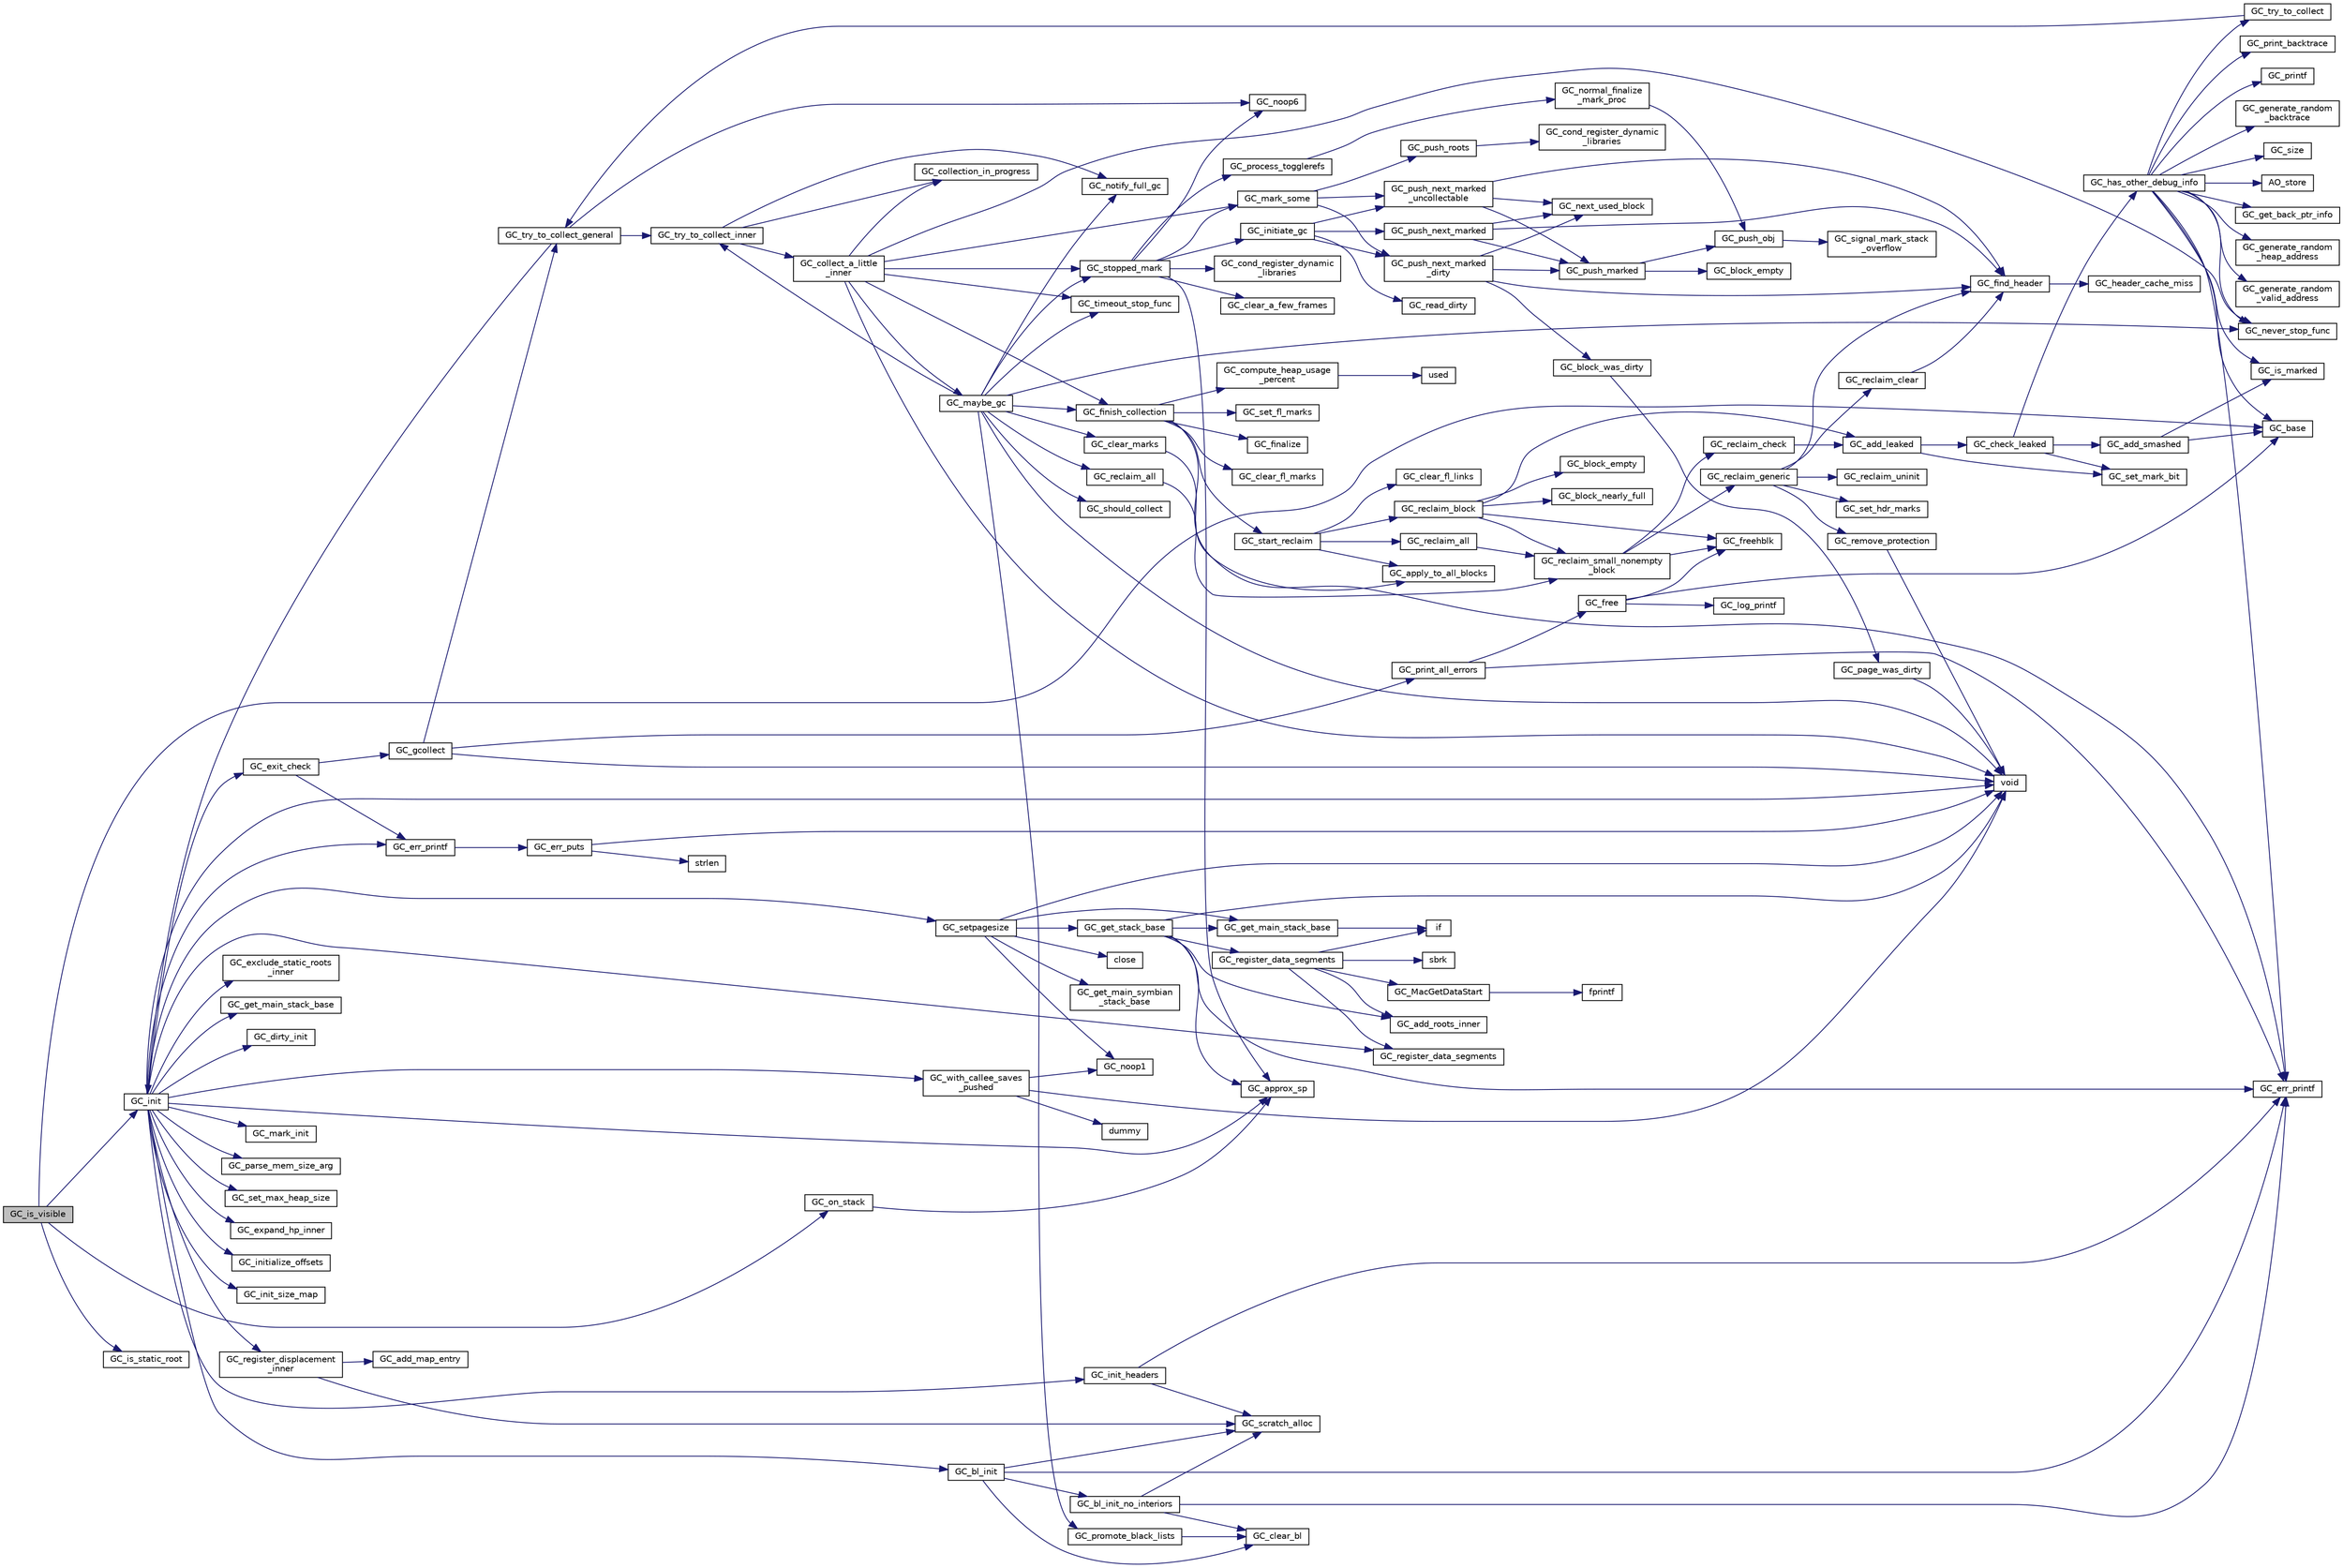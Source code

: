 digraph "GC_is_visible"
{
  edge [fontname="Helvetica",fontsize="10",labelfontname="Helvetica",labelfontsize="10"];
  node [fontname="Helvetica",fontsize="10",shape=record];
  rankdir="LR";
  Node2257 [label="GC_is_visible",height=0.2,width=0.4,color="black", fillcolor="grey75", style="filled", fontcolor="black"];
  Node2257 -> Node2258 [color="midnightblue",fontsize="10",style="solid",fontname="Helvetica"];
  Node2258 [label="GC_init",height=0.2,width=0.4,color="black", fillcolor="white", style="filled",URL="$d0/daa/gc_8h.html#a16a0e282a07c598595436b79e88d6e00"];
  Node2258 -> Node2259 [color="midnightblue",fontsize="10",style="solid",fontname="Helvetica"];
  Node2259 [label="void",height=0.2,width=0.4,color="black", fillcolor="white", style="filled",URL="$d0/daa/gc_8h.html#a7e0f997409f0b1753e44b648fcd6fc39"];
  Node2258 -> Node2260 [color="midnightblue",fontsize="10",style="solid",fontname="Helvetica"];
  Node2260 [label="GC_setpagesize",height=0.2,width=0.4,color="black", fillcolor="white", style="filled",URL="$dd/d79/gc__priv_8h.html#a69f36e8eacdbd088bfd0fe6b8187d13f"];
  Node2260 -> Node2261 [color="midnightblue",fontsize="10",style="solid",fontname="Helvetica"];
  Node2261 [label="GC_get_stack_base",height=0.2,width=0.4,color="black", fillcolor="white", style="filled",URL="$d2/d3c/os__dep_8c.html#a09251998bd28d60637173777b72fec2f"];
  Node2261 -> Node2262 [color="midnightblue",fontsize="10",style="solid",fontname="Helvetica"];
  Node2262 [label="GC_get_main_stack_base",height=0.2,width=0.4,color="black", fillcolor="white", style="filled",URL="$d2/d3c/os__dep_8c.html#af9cca322f452a3242d4ddae4f582ace7"];
  Node2262 -> Node2263 [color="midnightblue",fontsize="10",style="solid",fontname="Helvetica"];
  Node2263 [label="if",height=0.2,width=0.4,color="black", fillcolor="white", style="filled",URL="$dc/ddc/3rd_party_2flex-2_85_835_2parse_8c.html#a5468319b5337c3d6192d299ceb3062fc"];
  Node2261 -> Node2264 [color="midnightblue",fontsize="10",style="solid",fontname="Helvetica"];
  Node2264 [label="GC_approx_sp",height=0.2,width=0.4,color="black", fillcolor="white", style="filled",URL="$dd/d79/gc__priv_8h.html#a63ad3c8487c6bdefff474f15bb986e81"];
  Node2261 -> Node2265 [color="midnightblue",fontsize="10",style="solid",fontname="Helvetica"];
  Node2265 [label="GC_register_data_segments",height=0.2,width=0.4,color="black", fillcolor="white", style="filled",URL="$d2/d3c/os__dep_8c.html#a3d0d3f82fd76148cd7432d53d70b1fc6"];
  Node2265 -> Node2263 [color="midnightblue",fontsize="10",style="solid",fontname="Helvetica"];
  Node2265 -> Node2266 [color="midnightblue",fontsize="10",style="solid",fontname="Helvetica"];
  Node2266 [label="GC_register_data_segments",height=0.2,width=0.4,color="black", fillcolor="white", style="filled",URL="$df/db9/_amiga_o_s_8c.html#a3d0d3f82fd76148cd7432d53d70b1fc6"];
  Node2265 -> Node2267 [color="midnightblue",fontsize="10",style="solid",fontname="Helvetica"];
  Node2267 [label="GC_add_roots_inner",height=0.2,width=0.4,color="black", fillcolor="white", style="filled",URL="$dd/d79/gc__priv_8h.html#a75a78418f0a04f04ffd9edd82461f646"];
  Node2265 -> Node2268 [color="midnightblue",fontsize="10",style="solid",fontname="Helvetica"];
  Node2268 [label="sbrk",height=0.2,width=0.4,color="black", fillcolor="white", style="filled",URL="$d4/d98/g_09_09malloc_8c.html#af449de63ece64281502c546e6c491cc3"];
  Node2265 -> Node2269 [color="midnightblue",fontsize="10",style="solid",fontname="Helvetica"];
  Node2269 [label="GC_MacGetDataStart",height=0.2,width=0.4,color="black", fillcolor="white", style="filled",URL="$de/d92/_mac_o_s_8c.html#af0f592ca26979a59bef5485b6b146f17"];
  Node2269 -> Node2270 [color="midnightblue",fontsize="10",style="solid",fontname="Helvetica"];
  Node2270 [label="fprintf",height=0.2,width=0.4,color="black", fillcolor="white", style="filled",URL="$d2/d8c/examplehs038_8m.html#ae272956ea74f28b2f067d455fead331f"];
  Node2261 -> Node2271 [color="midnightblue",fontsize="10",style="solid",fontname="Helvetica"];
  Node2271 [label="GC_err_printf",height=0.2,width=0.4,color="black", fillcolor="white", style="filled",URL="$dd/d79/gc__priv_8h.html#a515817b1cc28538efe42e953361e6cb1"];
  Node2261 -> Node2267 [color="midnightblue",fontsize="10",style="solid",fontname="Helvetica"];
  Node2261 -> Node2259 [color="midnightblue",fontsize="10",style="solid",fontname="Helvetica"];
  Node2260 -> Node2259 [color="midnightblue",fontsize="10",style="solid",fontname="Helvetica"];
  Node2260 -> Node2272 [color="midnightblue",fontsize="10",style="solid",fontname="Helvetica"];
  Node2272 [label="GC_noop1",height=0.2,width=0.4,color="black", fillcolor="white", style="filled",URL="$d0/daa/gc_8h.html#a233015def2a1752a7feb7c81d34f89e6"];
  Node2260 -> Node2273 [color="midnightblue",fontsize="10",style="solid",fontname="Helvetica"];
  Node2273 [label="close",height=0.2,width=0.4,color="black", fillcolor="white", style="filled",URL="$de/def/kim__info_8m.html#aff74ba1ae73082324b3adcbdd8d78860"];
  Node2260 -> Node2262 [color="midnightblue",fontsize="10",style="solid",fontname="Helvetica"];
  Node2260 -> Node2274 [color="midnightblue",fontsize="10",style="solid",fontname="Helvetica"];
  Node2274 [label="GC_get_main_symbian\l_stack_base",height=0.2,width=0.4,color="black", fillcolor="white", style="filled",URL="$df/dac/symbian_8cpp.html#a4abe4d117f7529e3efefad688145a791"];
  Node2258 -> Node2275 [color="midnightblue",fontsize="10",style="solid",fontname="Helvetica"];
  Node2275 [label="GC_err_printf",height=0.2,width=0.4,color="black", fillcolor="white", style="filled",URL="$de/dd3/gc_2misc_8c.html#a65add866e165472e33077885ab5cb57d"];
  Node2275 -> Node2276 [color="midnightblue",fontsize="10",style="solid",fontname="Helvetica"];
  Node2276 [label="GC_err_puts",height=0.2,width=0.4,color="black", fillcolor="white", style="filled",URL="$de/dd3/gc_2misc_8c.html#ac8e0ae3d9050e13056af620d0395c587"];
  Node2276 -> Node2259 [color="midnightblue",fontsize="10",style="solid",fontname="Helvetica"];
  Node2276 -> Node2277 [color="midnightblue",fontsize="10",style="solid",fontname="Helvetica"];
  Node2277 [label="strlen",height=0.2,width=0.4,color="black", fillcolor="white", style="filled",URL="$d7/d57/iregex_8c.html#a492442620ce65db20fe7297b43cbca65"];
  Node2258 -> Node2278 [color="midnightblue",fontsize="10",style="solid",fontname="Helvetica"];
  Node2278 [label="GC_exclude_static_roots\l_inner",height=0.2,width=0.4,color="black", fillcolor="white", style="filled",URL="$dd/d79/gc__priv_8h.html#a9de5e042f9c16b0710e64611cfa92539"];
  Node2258 -> Node2279 [color="midnightblue",fontsize="10",style="solid",fontname="Helvetica"];
  Node2279 [label="GC_get_main_stack_base",height=0.2,width=0.4,color="black", fillcolor="white", style="filled",URL="$df/db9/_amiga_o_s_8c.html#af9cca322f452a3242d4ddae4f582ace7"];
  Node2258 -> Node2264 [color="midnightblue",fontsize="10",style="solid",fontname="Helvetica"];
  Node2258 -> Node2280 [color="midnightblue",fontsize="10",style="solid",fontname="Helvetica"];
  Node2280 [label="GC_dirty_init",height=0.2,width=0.4,color="black", fillcolor="white", style="filled",URL="$dd/d79/gc__priv_8h.html#a29a51493303bec3663137cb9ca6d2343"];
  Node2258 -> Node2266 [color="midnightblue",fontsize="10",style="solid",fontname="Helvetica"];
  Node2258 -> Node2281 [color="midnightblue",fontsize="10",style="solid",fontname="Helvetica"];
  Node2281 [label="GC_init_headers",height=0.2,width=0.4,color="black", fillcolor="white", style="filled",URL="$d2/d22/headers_8c.html#ab7801e7a7fe68245da22dff8da4dfa63"];
  Node2281 -> Node2282 [color="midnightblue",fontsize="10",style="solid",fontname="Helvetica"];
  Node2282 [label="GC_scratch_alloc",height=0.2,width=0.4,color="black", fillcolor="white", style="filled",URL="$d2/d22/headers_8c.html#ad4012dbe01b6c85c8c21b76e5d42b460"];
  Node2281 -> Node2271 [color="midnightblue",fontsize="10",style="solid",fontname="Helvetica"];
  Node2258 -> Node2283 [color="midnightblue",fontsize="10",style="solid",fontname="Helvetica"];
  Node2283 [label="GC_bl_init",height=0.2,width=0.4,color="black", fillcolor="white", style="filled",URL="$db/d5f/blacklst_8c.html#af4183eead1835a06b5062b1a9980df57"];
  Node2283 -> Node2284 [color="midnightblue",fontsize="10",style="solid",fontname="Helvetica"];
  Node2284 [label="GC_bl_init_no_interiors",height=0.2,width=0.4,color="black", fillcolor="white", style="filled",URL="$db/d5f/blacklst_8c.html#aa959cb7ecd954c5ce71a307a95e917b0"];
  Node2284 -> Node2282 [color="midnightblue",fontsize="10",style="solid",fontname="Helvetica"];
  Node2284 -> Node2271 [color="midnightblue",fontsize="10",style="solid",fontname="Helvetica"];
  Node2284 -> Node2285 [color="midnightblue",fontsize="10",style="solid",fontname="Helvetica"];
  Node2285 [label="GC_clear_bl",height=0.2,width=0.4,color="black", fillcolor="white", style="filled",URL="$db/d5f/blacklst_8c.html#abffd8217465e2a2af662066fae2c46b3"];
  Node2283 -> Node2282 [color="midnightblue",fontsize="10",style="solid",fontname="Helvetica"];
  Node2283 -> Node2271 [color="midnightblue",fontsize="10",style="solid",fontname="Helvetica"];
  Node2283 -> Node2285 [color="midnightblue",fontsize="10",style="solid",fontname="Helvetica"];
  Node2258 -> Node2286 [color="midnightblue",fontsize="10",style="solid",fontname="Helvetica"];
  Node2286 [label="GC_mark_init",height=0.2,width=0.4,color="black", fillcolor="white", style="filled",URL="$dd/d79/gc__priv_8h.html#a64108c12ea06e23af7be1d9c872be526"];
  Node2258 -> Node2287 [color="midnightblue",fontsize="10",style="solid",fontname="Helvetica"];
  Node2287 [label="GC_parse_mem_size_arg",height=0.2,width=0.4,color="black", fillcolor="white", style="filled",URL="$de/dd3/gc_2misc_8c.html#ad6fefa01e4246ef7c4658456d0c8d51c"];
  Node2258 -> Node2288 [color="midnightblue",fontsize="10",style="solid",fontname="Helvetica"];
  Node2288 [label="GC_set_max_heap_size",height=0.2,width=0.4,color="black", fillcolor="white", style="filled",URL="$d9/d39/alloc_8c.html#a19ab7146b88522de1093da71555be260"];
  Node2258 -> Node2289 [color="midnightblue",fontsize="10",style="solid",fontname="Helvetica"];
  Node2289 [label="GC_expand_hp_inner",height=0.2,width=0.4,color="black", fillcolor="white", style="filled",URL="$d9/d39/alloc_8c.html#ac5bcf928b3ddcd0be79f3b8e276ecb5c"];
  Node2258 -> Node2290 [color="midnightblue",fontsize="10",style="solid",fontname="Helvetica"];
  Node2290 [label="GC_initialize_offsets",height=0.2,width=0.4,color="black", fillcolor="white", style="filled",URL="$dd/d79/gc__priv_8h.html#abbd44583f2d985e9a2eb30303beb8f97"];
  Node2258 -> Node2291 [color="midnightblue",fontsize="10",style="solid",fontname="Helvetica"];
  Node2291 [label="GC_register_displacement\l_inner",height=0.2,width=0.4,color="black", fillcolor="white", style="filled",URL="$dd/d79/gc__priv_8h.html#a2a2204a2386781556aa1d3d70eb9bd04"];
  Node2291 -> Node2292 [color="midnightblue",fontsize="10",style="solid",fontname="Helvetica"];
  Node2292 [label="GC_add_map_entry",height=0.2,width=0.4,color="black", fillcolor="white", style="filled",URL="$dd/d79/gc__priv_8h.html#ac2326c77652399203efc82c6b971dc4e"];
  Node2291 -> Node2282 [color="midnightblue",fontsize="10",style="solid",fontname="Helvetica"];
  Node2258 -> Node2293 [color="midnightblue",fontsize="10",style="solid",fontname="Helvetica"];
  Node2293 [label="GC_init_size_map",height=0.2,width=0.4,color="black", fillcolor="white", style="filled",URL="$de/dd3/gc_2misc_8c.html#a8630ca36a509b7a5b0ff5091b59f261a"];
  Node2258 -> Node2294 [color="midnightblue",fontsize="10",style="solid",fontname="Helvetica"];
  Node2294 [label="GC_with_callee_saves\l_pushed",height=0.2,width=0.4,color="black", fillcolor="white", style="filled",URL="$dd/d79/gc__priv_8h.html#a6af56dbaf871f19819e42a5445771613"];
  Node2294 -> Node2295 [color="midnightblue",fontsize="10",style="solid",fontname="Helvetica"];
  Node2295 [label="dummy",height=0.2,width=0.4,color="black", fillcolor="white", style="filled",URL="$d7/d6b/ipoma-dummy_8f.html#a14e68597ab81208552434ccd2a9e8f4f"];
  Node2294 -> Node2272 [color="midnightblue",fontsize="10",style="solid",fontname="Helvetica"];
  Node2294 -> Node2259 [color="midnightblue",fontsize="10",style="solid",fontname="Helvetica"];
  Node2258 -> Node2296 [color="midnightblue",fontsize="10",style="solid",fontname="Helvetica"];
  Node2296 [label="GC_exit_check",height=0.2,width=0.4,color="black", fillcolor="white", style="filled",URL="$de/dd3/gc_2misc_8c.html#aebed0843915f857a3004b0b9fc88846e"];
  Node2296 -> Node2297 [color="midnightblue",fontsize="10",style="solid",fontname="Helvetica"];
  Node2297 [label="GC_gcollect",height=0.2,width=0.4,color="black", fillcolor="white", style="filled",URL="$d9/d39/alloc_8c.html#a726a8653def8e4e16be7e29c7617c7d5"];
  Node2297 -> Node2259 [color="midnightblue",fontsize="10",style="solid",fontname="Helvetica"];
  Node2297 -> Node2298 [color="midnightblue",fontsize="10",style="solid",fontname="Helvetica"];
  Node2298 [label="GC_try_to_collect_general",height=0.2,width=0.4,color="black", fillcolor="white", style="filled",URL="$d9/d39/alloc_8c.html#a70b496ceee236d78b93b578c73695d6a"];
  Node2298 -> Node2258 [color="midnightblue",fontsize="10",style="solid",fontname="Helvetica"];
  Node2298 -> Node2299 [color="midnightblue",fontsize="10",style="solid",fontname="Helvetica"];
  Node2299 [label="GC_noop6",height=0.2,width=0.4,color="black", fillcolor="white", style="filled",URL="$dd/d79/gc__priv_8h.html#acb8ad0deabff4b0f2dd9dda6c7bd7190"];
  Node2298 -> Node2300 [color="midnightblue",fontsize="10",style="solid",fontname="Helvetica"];
  Node2300 [label="GC_try_to_collect_inner",height=0.2,width=0.4,color="black", fillcolor="white", style="filled",URL="$d9/d39/alloc_8c.html#a2add6e03db26dd061369fb1116eae67d"];
  Node2300 -> Node2301 [color="midnightblue",fontsize="10",style="solid",fontname="Helvetica"];
  Node2301 [label="GC_collection_in_progress",height=0.2,width=0.4,color="black", fillcolor="white", style="filled",URL="$dd/d79/gc__priv_8h.html#a0784f4bbd76df30f0d547e848e570d75"];
  Node2300 -> Node2302 [color="midnightblue",fontsize="10",style="solid",fontname="Helvetica"];
  Node2302 [label="GC_collect_a_little\l_inner",height=0.2,width=0.4,color="black", fillcolor="white", style="filled",URL="$d9/d39/alloc_8c.html#aa4521e4ff77319368671db2f7cc56ca4"];
  Node2302 -> Node2301 [color="midnightblue",fontsize="10",style="solid",fontname="Helvetica"];
  Node2302 -> Node2303 [color="midnightblue",fontsize="10",style="solid",fontname="Helvetica"];
  Node2303 [label="GC_mark_some",height=0.2,width=0.4,color="black", fillcolor="white", style="filled",URL="$dd/d79/gc__priv_8h.html#abc58b74d8f082c09663afed967bf7bd1"];
  Node2303 -> Node2304 [color="midnightblue",fontsize="10",style="solid",fontname="Helvetica"];
  Node2304 [label="GC_push_next_marked\l_dirty",height=0.2,width=0.4,color="black", fillcolor="white", style="filled",URL="$d1/db7/mark_8c.html#a2b64914843f3267ea62fb8cf095cb09d"];
  Node2304 -> Node2305 [color="midnightblue",fontsize="10",style="solid",fontname="Helvetica"];
  Node2305 [label="GC_next_used_block",height=0.2,width=0.4,color="black", fillcolor="white", style="filled",URL="$d2/d22/headers_8c.html#a6e4b2c04b60a205269287bedeae8753c"];
  Node2304 -> Node2306 [color="midnightblue",fontsize="10",style="solid",fontname="Helvetica"];
  Node2306 [label="GC_find_header",height=0.2,width=0.4,color="black", fillcolor="white", style="filled",URL="$d2/d22/headers_8c.html#a82a38fd3345ecdd1ab8e84422ed16022"];
  Node2306 -> Node2307 [color="midnightblue",fontsize="10",style="solid",fontname="Helvetica"];
  Node2307 [label="GC_header_cache_miss",height=0.2,width=0.4,color="black", fillcolor="white", style="filled",URL="$d2/d22/headers_8c.html#a6713a42cf8bb9b399bc20947f771b5c7"];
  Node2304 -> Node2308 [color="midnightblue",fontsize="10",style="solid",fontname="Helvetica"];
  Node2308 [label="GC_block_was_dirty",height=0.2,width=0.4,color="black", fillcolor="white", style="filled",URL="$d1/db7/mark_8c.html#ad3dbd3d31eb43d2ad442e22d523fd716"];
  Node2308 -> Node2309 [color="midnightblue",fontsize="10",style="solid",fontname="Helvetica"];
  Node2309 [label="GC_page_was_dirty",height=0.2,width=0.4,color="black", fillcolor="white", style="filled",URL="$dd/d79/gc__priv_8h.html#a6fa44797f4bbb69a231f72a3255960fe"];
  Node2309 -> Node2259 [color="midnightblue",fontsize="10",style="solid",fontname="Helvetica"];
  Node2304 -> Node2310 [color="midnightblue",fontsize="10",style="solid",fontname="Helvetica"];
  Node2310 [label="GC_push_marked",height=0.2,width=0.4,color="black", fillcolor="white", style="filled",URL="$d1/db7/mark_8c.html#a3f6c642633cbcf2c4960bbb02a6b305c"];
  Node2310 -> Node2311 [color="midnightblue",fontsize="10",style="solid",fontname="Helvetica"];
  Node2311 [label="GC_block_empty",height=0.2,width=0.4,color="black", fillcolor="white", style="filled",URL="$dd/d79/gc__priv_8h.html#a492e5047848f1c2ee71297f76085b687"];
  Node2310 -> Node2312 [color="midnightblue",fontsize="10",style="solid",fontname="Helvetica"];
  Node2312 [label="GC_push_obj",height=0.2,width=0.4,color="black", fillcolor="white", style="filled",URL="$d8/d2e/gc__pmark_8h.html#a3bf1b3df20d6725c7b48570dc6334ae9"];
  Node2312 -> Node2313 [color="midnightblue",fontsize="10",style="solid",fontname="Helvetica"];
  Node2313 [label="GC_signal_mark_stack\l_overflow",height=0.2,width=0.4,color="black", fillcolor="white", style="filled",URL="$d8/d2e/gc__pmark_8h.html#ac7235e2e6e7dee5b8d82acb48bbf7c47"];
  Node2303 -> Node2314 [color="midnightblue",fontsize="10",style="solid",fontname="Helvetica"];
  Node2314 [label="GC_push_roots",height=0.2,width=0.4,color="black", fillcolor="white", style="filled",URL="$dd/d79/gc__priv_8h.html#aa286e2246387f4caab7aab61bd61c4f8"];
  Node2314 -> Node2315 [color="midnightblue",fontsize="10",style="solid",fontname="Helvetica"];
  Node2315 [label="GC_cond_register_dynamic\l_libraries",height=0.2,width=0.4,color="black", fillcolor="white", style="filled",URL="$dd/d54/mark__rts_8c.html#a8d8ac1f3d8195087879027a5c35988bb"];
  Node2303 -> Node2316 [color="midnightblue",fontsize="10",style="solid",fontname="Helvetica"];
  Node2316 [label="GC_push_next_marked\l_uncollectable",height=0.2,width=0.4,color="black", fillcolor="white", style="filled",URL="$d1/db7/mark_8c.html#ac45e0725fc752de3102a602c1f0cea01"];
  Node2316 -> Node2305 [color="midnightblue",fontsize="10",style="solid",fontname="Helvetica"];
  Node2316 -> Node2306 [color="midnightblue",fontsize="10",style="solid",fontname="Helvetica"];
  Node2316 -> Node2310 [color="midnightblue",fontsize="10",style="solid",fontname="Helvetica"];
  Node2302 -> Node2317 [color="midnightblue",fontsize="10",style="solid",fontname="Helvetica"];
  Node2317 [label="GC_stopped_mark",height=0.2,width=0.4,color="black", fillcolor="white", style="filled",URL="$d9/d39/alloc_8c.html#a770f751cf8819cb41e0cf38b7a36ef33"];
  Node2317 -> Node2318 [color="midnightblue",fontsize="10",style="solid",fontname="Helvetica"];
  Node2318 [label="GC_cond_register_dynamic\l_libraries",height=0.2,width=0.4,color="black", fillcolor="white", style="filled",URL="$dd/d79/gc__priv_8h.html#a8d8ac1f3d8195087879027a5c35988bb"];
  Node2317 -> Node2319 [color="midnightblue",fontsize="10",style="solid",fontname="Helvetica"];
  Node2319 [label="GC_process_togglerefs",height=0.2,width=0.4,color="black", fillcolor="white", style="filled",URL="$d3/d1e/finalize_8c.html#aa9239d76bc7e48761f3c53969bbc59bf"];
  Node2319 -> Node2320 [color="midnightblue",fontsize="10",style="solid",fontname="Helvetica"];
  Node2320 [label="GC_normal_finalize\l_mark_proc",height=0.2,width=0.4,color="black", fillcolor="white", style="filled",URL="$d3/d1e/finalize_8c.html#ad08f29bfcd6a376a69cedd2f97586baa"];
  Node2320 -> Node2312 [color="midnightblue",fontsize="10",style="solid",fontname="Helvetica"];
  Node2317 -> Node2321 [color="midnightblue",fontsize="10",style="solid",fontname="Helvetica"];
  Node2321 [label="GC_clear_a_few_frames",height=0.2,width=0.4,color="black", fillcolor="white", style="filled",URL="$d9/d39/alloc_8c.html#a4dccf283b324c02707dc118d2c76a82e"];
  Node2317 -> Node2299 [color="midnightblue",fontsize="10",style="solid",fontname="Helvetica"];
  Node2317 -> Node2322 [color="midnightblue",fontsize="10",style="solid",fontname="Helvetica"];
  Node2322 [label="GC_initiate_gc",height=0.2,width=0.4,color="black", fillcolor="white", style="filled",URL="$dd/d79/gc__priv_8h.html#a84c21b48dfdf4029f20f20bcd03fabc5"];
  Node2322 -> Node2323 [color="midnightblue",fontsize="10",style="solid",fontname="Helvetica"];
  Node2323 [label="GC_read_dirty",height=0.2,width=0.4,color="black", fillcolor="white", style="filled",URL="$dd/d79/gc__priv_8h.html#ac54bdf2543cf0a3459be3ee5aac96e18"];
  Node2322 -> Node2304 [color="midnightblue",fontsize="10",style="solid",fontname="Helvetica"];
  Node2322 -> Node2324 [color="midnightblue",fontsize="10",style="solid",fontname="Helvetica"];
  Node2324 [label="GC_push_next_marked",height=0.2,width=0.4,color="black", fillcolor="white", style="filled",URL="$d1/db7/mark_8c.html#a85138116d042be2501da35dac96baa00"];
  Node2324 -> Node2305 [color="midnightblue",fontsize="10",style="solid",fontname="Helvetica"];
  Node2324 -> Node2306 [color="midnightblue",fontsize="10",style="solid",fontname="Helvetica"];
  Node2324 -> Node2310 [color="midnightblue",fontsize="10",style="solid",fontname="Helvetica"];
  Node2322 -> Node2316 [color="midnightblue",fontsize="10",style="solid",fontname="Helvetica"];
  Node2317 -> Node2303 [color="midnightblue",fontsize="10",style="solid",fontname="Helvetica"];
  Node2317 -> Node2264 [color="midnightblue",fontsize="10",style="solid",fontname="Helvetica"];
  Node2302 -> Node2325 [color="midnightblue",fontsize="10",style="solid",fontname="Helvetica"];
  Node2325 [label="GC_timeout_stop_func",height=0.2,width=0.4,color="black", fillcolor="white", style="filled",URL="$d9/d39/alloc_8c.html#a4ff1e49182c4fb83f2e6aa1c7ded2071"];
  Node2302 -> Node2259 [color="midnightblue",fontsize="10",style="solid",fontname="Helvetica"];
  Node2302 -> Node2326 [color="midnightblue",fontsize="10",style="solid",fontname="Helvetica"];
  Node2326 [label="GC_never_stop_func",height=0.2,width=0.4,color="black", fillcolor="white", style="filled",URL="$d9/d39/alloc_8c.html#a198983e95d71e4daf794092f12618009"];
  Node2302 -> Node2327 [color="midnightblue",fontsize="10",style="solid",fontname="Helvetica"];
  Node2327 [label="GC_finish_collection",height=0.2,width=0.4,color="black", fillcolor="white", style="filled",URL="$d9/d39/alloc_8c.html#a3c34c8a98cd8b3be1725944ba54701ad"];
  Node2327 -> Node2328 [color="midnightblue",fontsize="10",style="solid",fontname="Helvetica"];
  Node2328 [label="GC_set_fl_marks",height=0.2,width=0.4,color="black", fillcolor="white", style="filled",URL="$d9/d39/alloc_8c.html#a48dd9a512111c483ccdae63a89a10e59"];
  Node2327 -> Node2329 [color="midnightblue",fontsize="10",style="solid",fontname="Helvetica"];
  Node2329 [label="GC_start_reclaim",height=0.2,width=0.4,color="black", fillcolor="white", style="filled",URL="$dd/d79/gc__priv_8h.html#a3d4aa82f45c24b3b7a8eb3e607582995"];
  Node2329 -> Node2330 [color="midnightblue",fontsize="10",style="solid",fontname="Helvetica"];
  Node2330 [label="GC_clear_fl_links",height=0.2,width=0.4,color="black", fillcolor="white", style="filled",URL="$d7/d0b/reclaim_8c.html#a8dd938713e06c8a0434bb0063e4fe1ff"];
  Node2329 -> Node2331 [color="midnightblue",fontsize="10",style="solid",fontname="Helvetica"];
  Node2331 [label="GC_apply_to_all_blocks",height=0.2,width=0.4,color="black", fillcolor="white", style="filled",URL="$d2/d22/headers_8c.html#a48a8aa76f61165c1116bb7a3a52d9ac5"];
  Node2329 -> Node2332 [color="midnightblue",fontsize="10",style="solid",fontname="Helvetica"];
  Node2332 [label="GC_reclaim_block",height=0.2,width=0.4,color="black", fillcolor="white", style="filled",URL="$d7/d0b/reclaim_8c.html#a7721e31790b860809f5b25aef40ac673"];
  Node2332 -> Node2333 [color="midnightblue",fontsize="10",style="solid",fontname="Helvetica"];
  Node2333 [label="GC_add_leaked",height=0.2,width=0.4,color="black", fillcolor="white", style="filled",URL="$d7/d0b/reclaim_8c.html#afccf6e87c1d8bdbe9ea41221a3dc78ad"];
  Node2333 -> Node2334 [color="midnightblue",fontsize="10",style="solid",fontname="Helvetica"];
  Node2334 [label="GC_check_leaked",height=0.2,width=0.4,color="black", fillcolor="white", style="filled",URL="$d3/d7b/dbg__mlc_8c.html#a4985b7b1cc5846b5fc372ada1a410071"];
  Node2334 -> Node2335 [color="midnightblue",fontsize="10",style="solid",fontname="Helvetica"];
  Node2335 [label="GC_has_other_debug_info",height=0.2,width=0.4,color="black", fillcolor="white", style="filled",URL="$d3/d7b/dbg__mlc_8c.html#a1e8d4ec327bfee97d5936431e51c3ef6"];
  Node2335 -> Node2336 [color="midnightblue",fontsize="10",style="solid",fontname="Helvetica"];
  Node2336 [label="GC_size",height=0.2,width=0.4,color="black", fillcolor="white", style="filled",URL="$d0/daa/gc_8h.html#a8e4b29a6f09c281e53721eba5f206cf8"];
  Node2335 -> Node2337 [color="midnightblue",fontsize="10",style="solid",fontname="Helvetica"];
  Node2337 [label="AO_store",height=0.2,width=0.4,color="black", fillcolor="white", style="filled",URL="$de/da5/generic-small_8h.html#aa31bf334f050b63089046aa522cacdc9"];
  Node2335 -> Node2338 [color="midnightblue",fontsize="10",style="solid",fontname="Helvetica"];
  Node2338 [label="GC_get_back_ptr_info",height=0.2,width=0.4,color="black", fillcolor="white", style="filled",URL="$d1/d12/gc__backptr_8h.html#adf1bbdb7ae913d2c830b03c68a46dbc4"];
  Node2335 -> Node2339 [color="midnightblue",fontsize="10",style="solid",fontname="Helvetica"];
  Node2339 [label="GC_base",height=0.2,width=0.4,color="black", fillcolor="white", style="filled",URL="$d0/daa/gc_8h.html#a8b93cd0c8d9c312bbdf0e679d10b680a"];
  Node2335 -> Node2340 [color="midnightblue",fontsize="10",style="solid",fontname="Helvetica"];
  Node2340 [label="GC_generate_random\l_heap_address",height=0.2,width=0.4,color="black", fillcolor="white", style="filled",URL="$d1/d12/gc__backptr_8h.html#a1d6517e661024a0531a120458a888654"];
  Node2335 -> Node2341 [color="midnightblue",fontsize="10",style="solid",fontname="Helvetica"];
  Node2341 [label="GC_generate_random\l_valid_address",height=0.2,width=0.4,color="black", fillcolor="white", style="filled",URL="$d1/d12/gc__backptr_8h.html#a1a7cecbc608801ff228aa5b9a63203fb"];
  Node2335 -> Node2342 [color="midnightblue",fontsize="10",style="solid",fontname="Helvetica"];
  Node2342 [label="GC_is_marked",height=0.2,width=0.4,color="black", fillcolor="white", style="filled",URL="$d4/d23/gc__mark_8h.html#a268392cfc127d2574a72a58dd517e926"];
  Node2335 -> Node2343 [color="midnightblue",fontsize="10",style="solid",fontname="Helvetica"];
  Node2343 [label="GC_print_backtrace",height=0.2,width=0.4,color="black", fillcolor="white", style="filled",URL="$d1/d12/gc__backptr_8h.html#aae6654dbd1cbf8f9169002044dca341c"];
  Node2335 -> Node2271 [color="midnightblue",fontsize="10",style="solid",fontname="Helvetica"];
  Node2335 -> Node2344 [color="midnightblue",fontsize="10",style="solid",fontname="Helvetica"];
  Node2344 [label="GC_printf",height=0.2,width=0.4,color="black", fillcolor="white", style="filled",URL="$dd/d79/gc__priv_8h.html#af88bfca208f01c5a5b986b6875d279c5"];
  Node2335 -> Node2345 [color="midnightblue",fontsize="10",style="solid",fontname="Helvetica"];
  Node2345 [label="GC_generate_random\l_backtrace",height=0.2,width=0.4,color="black", fillcolor="white", style="filled",URL="$d1/d12/gc__backptr_8h.html#abf6a51b99f26482e856763f27018f009"];
  Node2335 -> Node2346 [color="midnightblue",fontsize="10",style="solid",fontname="Helvetica"];
  Node2346 [label="GC_try_to_collect",height=0.2,width=0.4,color="black", fillcolor="white", style="filled",URL="$d9/d39/alloc_8c.html#ad5a1cc1b1694e4370eef16ec02100a0a"];
  Node2346 -> Node2298 [color="midnightblue",fontsize="10",style="solid",fontname="Helvetica"];
  Node2335 -> Node2326 [color="midnightblue",fontsize="10",style="solid",fontname="Helvetica"];
  Node2334 -> Node2347 [color="midnightblue",fontsize="10",style="solid",fontname="Helvetica"];
  Node2347 [label="GC_set_mark_bit",height=0.2,width=0.4,color="black", fillcolor="white", style="filled",URL="$d4/d23/gc__mark_8h.html#afb10ec125839271f2b9194b33de195d0"];
  Node2334 -> Node2348 [color="midnightblue",fontsize="10",style="solid",fontname="Helvetica"];
  Node2348 [label="GC_add_smashed",height=0.2,width=0.4,color="black", fillcolor="white", style="filled",URL="$d3/d7b/dbg__mlc_8c.html#a25d9083b1d677389672528b7e55c0ce6"];
  Node2348 -> Node2342 [color="midnightblue",fontsize="10",style="solid",fontname="Helvetica"];
  Node2348 -> Node2339 [color="midnightblue",fontsize="10",style="solid",fontname="Helvetica"];
  Node2333 -> Node2347 [color="midnightblue",fontsize="10",style="solid",fontname="Helvetica"];
  Node2332 -> Node2349 [color="midnightblue",fontsize="10",style="solid",fontname="Helvetica"];
  Node2349 [label="GC_freehblk",height=0.2,width=0.4,color="black", fillcolor="white", style="filled",URL="$d8/d86/allchblk_8c.html#a2c41d1fbfff96311052f54041d5c659a"];
  Node2332 -> Node2350 [color="midnightblue",fontsize="10",style="solid",fontname="Helvetica"];
  Node2350 [label="GC_block_empty",height=0.2,width=0.4,color="black", fillcolor="white", style="filled",URL="$d7/d0b/reclaim_8c.html#a492e5047848f1c2ee71297f76085b687"];
  Node2332 -> Node2351 [color="midnightblue",fontsize="10",style="solid",fontname="Helvetica"];
  Node2351 [label="GC_reclaim_small_nonempty\l_block",height=0.2,width=0.4,color="black", fillcolor="white", style="filled",URL="$d7/d0b/reclaim_8c.html#a713b42be146628271b9fceb7e768ded4"];
  Node2351 -> Node2352 [color="midnightblue",fontsize="10",style="solid",fontname="Helvetica"];
  Node2352 [label="GC_reclaim_check",height=0.2,width=0.4,color="black", fillcolor="white", style="filled",URL="$d7/d0b/reclaim_8c.html#a0bf4ca5537f7291287c78c2b67194525"];
  Node2352 -> Node2333 [color="midnightblue",fontsize="10",style="solid",fontname="Helvetica"];
  Node2351 -> Node2353 [color="midnightblue",fontsize="10",style="solid",fontname="Helvetica"];
  Node2353 [label="GC_reclaim_generic",height=0.2,width=0.4,color="black", fillcolor="white", style="filled",URL="$d7/d0b/reclaim_8c.html#a1cd641bd689b35751eeffdf2cab254fa"];
  Node2353 -> Node2306 [color="midnightblue",fontsize="10",style="solid",fontname="Helvetica"];
  Node2353 -> Node2354 [color="midnightblue",fontsize="10",style="solid",fontname="Helvetica"];
  Node2354 [label="GC_remove_protection",height=0.2,width=0.4,color="black", fillcolor="white", style="filled",URL="$dd/d79/gc__priv_8h.html#ac4f8d20ee0d59bc2cab4984343affea6"];
  Node2354 -> Node2259 [color="midnightblue",fontsize="10",style="solid",fontname="Helvetica"];
  Node2353 -> Node2355 [color="midnightblue",fontsize="10",style="solid",fontname="Helvetica"];
  Node2355 [label="GC_reclaim_clear",height=0.2,width=0.4,color="black", fillcolor="white", style="filled",URL="$d7/d0b/reclaim_8c.html#adf998593d510bd7665a5afa02cfeafbb"];
  Node2355 -> Node2306 [color="midnightblue",fontsize="10",style="solid",fontname="Helvetica"];
  Node2353 -> Node2356 [color="midnightblue",fontsize="10",style="solid",fontname="Helvetica"];
  Node2356 [label="GC_reclaim_uninit",height=0.2,width=0.4,color="black", fillcolor="white", style="filled",URL="$d7/d0b/reclaim_8c.html#ad162b1b61ccfb458d43b30023a882204"];
  Node2353 -> Node2357 [color="midnightblue",fontsize="10",style="solid",fontname="Helvetica"];
  Node2357 [label="GC_set_hdr_marks",height=0.2,width=0.4,color="black", fillcolor="white", style="filled",URL="$dd/d79/gc__priv_8h.html#ad83b8023011c333edd39adb21458dbd4"];
  Node2351 -> Node2349 [color="midnightblue",fontsize="10",style="solid",fontname="Helvetica"];
  Node2332 -> Node2358 [color="midnightblue",fontsize="10",style="solid",fontname="Helvetica"];
  Node2358 [label="GC_block_nearly_full",height=0.2,width=0.4,color="black", fillcolor="white", style="filled",URL="$d7/d0b/reclaim_8c.html#af026f6b9910679586f5492b505fbf407"];
  Node2329 -> Node2359 [color="midnightblue",fontsize="10",style="solid",fontname="Helvetica"];
  Node2359 [label="GC_reclaim_all",height=0.2,width=0.4,color="black", fillcolor="white", style="filled",URL="$d7/d0b/reclaim_8c.html#a07f36a322f6a08a42590b6b6933836c1"];
  Node2359 -> Node2351 [color="midnightblue",fontsize="10",style="solid",fontname="Helvetica"];
  Node2327 -> Node2360 [color="midnightblue",fontsize="10",style="solid",fontname="Helvetica"];
  Node2360 [label="GC_finalize",height=0.2,width=0.4,color="black", fillcolor="white", style="filled",URL="$d3/d1e/finalize_8c.html#aff4d08c622dd7510013587fcf7dd5326"];
  Node2327 -> Node2271 [color="midnightblue",fontsize="10",style="solid",fontname="Helvetica"];
  Node2327 -> Node2361 [color="midnightblue",fontsize="10",style="solid",fontname="Helvetica"];
  Node2361 [label="GC_clear_fl_marks",height=0.2,width=0.4,color="black", fillcolor="white", style="filled",URL="$d9/d39/alloc_8c.html#a9d14aaea713b0429ba5af5d7c7f1d4fa"];
  Node2327 -> Node2362 [color="midnightblue",fontsize="10",style="solid",fontname="Helvetica"];
  Node2362 [label="GC_compute_heap_usage\l_percent",height=0.2,width=0.4,color="black", fillcolor="white", style="filled",URL="$d9/d39/alloc_8c.html#ac738a54dc74b82adbc9ae90b5ea945ea"];
  Node2362 -> Node2363 [color="midnightblue",fontsize="10",style="solid",fontname="Helvetica"];
  Node2363 [label="used",height=0.2,width=0.4,color="black", fillcolor="white", style="filled",URL="$da/d25/_c_vode_set_options_8m.html#a11233cb8dd1c3244481b806257aaf22c"];
  Node2302 -> Node2364 [color="midnightblue",fontsize="10",style="solid",fontname="Helvetica"];
  Node2364 [label="GC_maybe_gc",height=0.2,width=0.4,color="black", fillcolor="white", style="filled",URL="$d9/d39/alloc_8c.html#a052bd8f73260d5517da328ec80bf2803"];
  Node2364 -> Node2365 [color="midnightblue",fontsize="10",style="solid",fontname="Helvetica"];
  Node2365 [label="GC_should_collect",height=0.2,width=0.4,color="black", fillcolor="white", style="filled",URL="$d9/d39/alloc_8c.html#acd4e74215cc34d11e02482518139ea4e"];
  Node2364 -> Node2300 [color="midnightblue",fontsize="10",style="solid",fontname="Helvetica"];
  Node2364 -> Node2326 [color="midnightblue",fontsize="10",style="solid",fontname="Helvetica"];
  Node2364 -> Node2366 [color="midnightblue",fontsize="10",style="solid",fontname="Helvetica"];
  Node2366 [label="GC_promote_black_lists",height=0.2,width=0.4,color="black", fillcolor="white", style="filled",URL="$db/d5f/blacklst_8c.html#a73c55ff2c441aea8590938040a7ad7b9"];
  Node2366 -> Node2285 [color="midnightblue",fontsize="10",style="solid",fontname="Helvetica"];
  Node2364 -> Node2259 [color="midnightblue",fontsize="10",style="solid",fontname="Helvetica"];
  Node2364 -> Node2367 [color="midnightblue",fontsize="10",style="solid",fontname="Helvetica"];
  Node2367 [label="GC_reclaim_all",height=0.2,width=0.4,color="black", fillcolor="white", style="filled",URL="$dd/d79/gc__priv_8h.html#a07f36a322f6a08a42590b6b6933836c1"];
  Node2367 -> Node2351 [color="midnightblue",fontsize="10",style="solid",fontname="Helvetica"];
  Node2364 -> Node2368 [color="midnightblue",fontsize="10",style="solid",fontname="Helvetica"];
  Node2368 [label="GC_notify_full_gc",height=0.2,width=0.4,color="black", fillcolor="white", style="filled",URL="$d9/d39/alloc_8c.html#aef07d92d52614ec0fe7f92e0f906e9e4"];
  Node2364 -> Node2369 [color="midnightblue",fontsize="10",style="solid",fontname="Helvetica"];
  Node2369 [label="GC_clear_marks",height=0.2,width=0.4,color="black", fillcolor="white", style="filled",URL="$dd/d79/gc__priv_8h.html#a369b11ea995b5788305a4e0ecb4caed8"];
  Node2369 -> Node2331 [color="midnightblue",fontsize="10",style="solid",fontname="Helvetica"];
  Node2364 -> Node2317 [color="midnightblue",fontsize="10",style="solid",fontname="Helvetica"];
  Node2364 -> Node2325 [color="midnightblue",fontsize="10",style="solid",fontname="Helvetica"];
  Node2364 -> Node2327 [color="midnightblue",fontsize="10",style="solid",fontname="Helvetica"];
  Node2300 -> Node2368 [color="midnightblue",fontsize="10",style="solid",fontname="Helvetica"];
  Node2297 -> Node2370 [color="midnightblue",fontsize="10",style="solid",fontname="Helvetica"];
  Node2370 [label="GC_print_all_errors",height=0.2,width=0.4,color="black", fillcolor="white", style="filled",URL="$dd/d79/gc__priv_8h.html#a9153adf9cf216b060c3ca8e2e69529db"];
  Node2370 -> Node2271 [color="midnightblue",fontsize="10",style="solid",fontname="Helvetica"];
  Node2370 -> Node2371 [color="midnightblue",fontsize="10",style="solid",fontname="Helvetica"];
  Node2371 [label="GC_free",height=0.2,width=0.4,color="black", fillcolor="white", style="filled",URL="$d0/daa/gc_8h.html#aef11fb85e24d9cdb7da9ef9df26d45b3"];
  Node2371 -> Node2372 [color="midnightblue",fontsize="10",style="solid",fontname="Helvetica"];
  Node2372 [label="GC_log_printf",height=0.2,width=0.4,color="black", fillcolor="white", style="filled",URL="$dd/d79/gc__priv_8h.html#ada843fec7ffa10957a47951e0691f73b"];
  Node2371 -> Node2339 [color="midnightblue",fontsize="10",style="solid",fontname="Helvetica"];
  Node2371 -> Node2349 [color="midnightblue",fontsize="10",style="solid",fontname="Helvetica"];
  Node2296 -> Node2275 [color="midnightblue",fontsize="10",style="solid",fontname="Helvetica"];
  Node2257 -> Node2339 [color="midnightblue",fontsize="10",style="solid",fontname="Helvetica"];
  Node2257 -> Node2373 [color="midnightblue",fontsize="10",style="solid",fontname="Helvetica"];
  Node2373 [label="GC_on_stack",height=0.2,width=0.4,color="black", fillcolor="white", style="filled",URL="$df/d07/ptr__chck_8c.html#a07d30b613bd2a333e77c7733dadd07e0"];
  Node2373 -> Node2264 [color="midnightblue",fontsize="10",style="solid",fontname="Helvetica"];
  Node2257 -> Node2374 [color="midnightblue",fontsize="10",style="solid",fontname="Helvetica"];
  Node2374 [label="GC_is_static_root",height=0.2,width=0.4,color="black", fillcolor="white", style="filled",URL="$dd/d79/gc__priv_8h.html#ab25b96f7cef861b40c293e27419417e6"];
}
